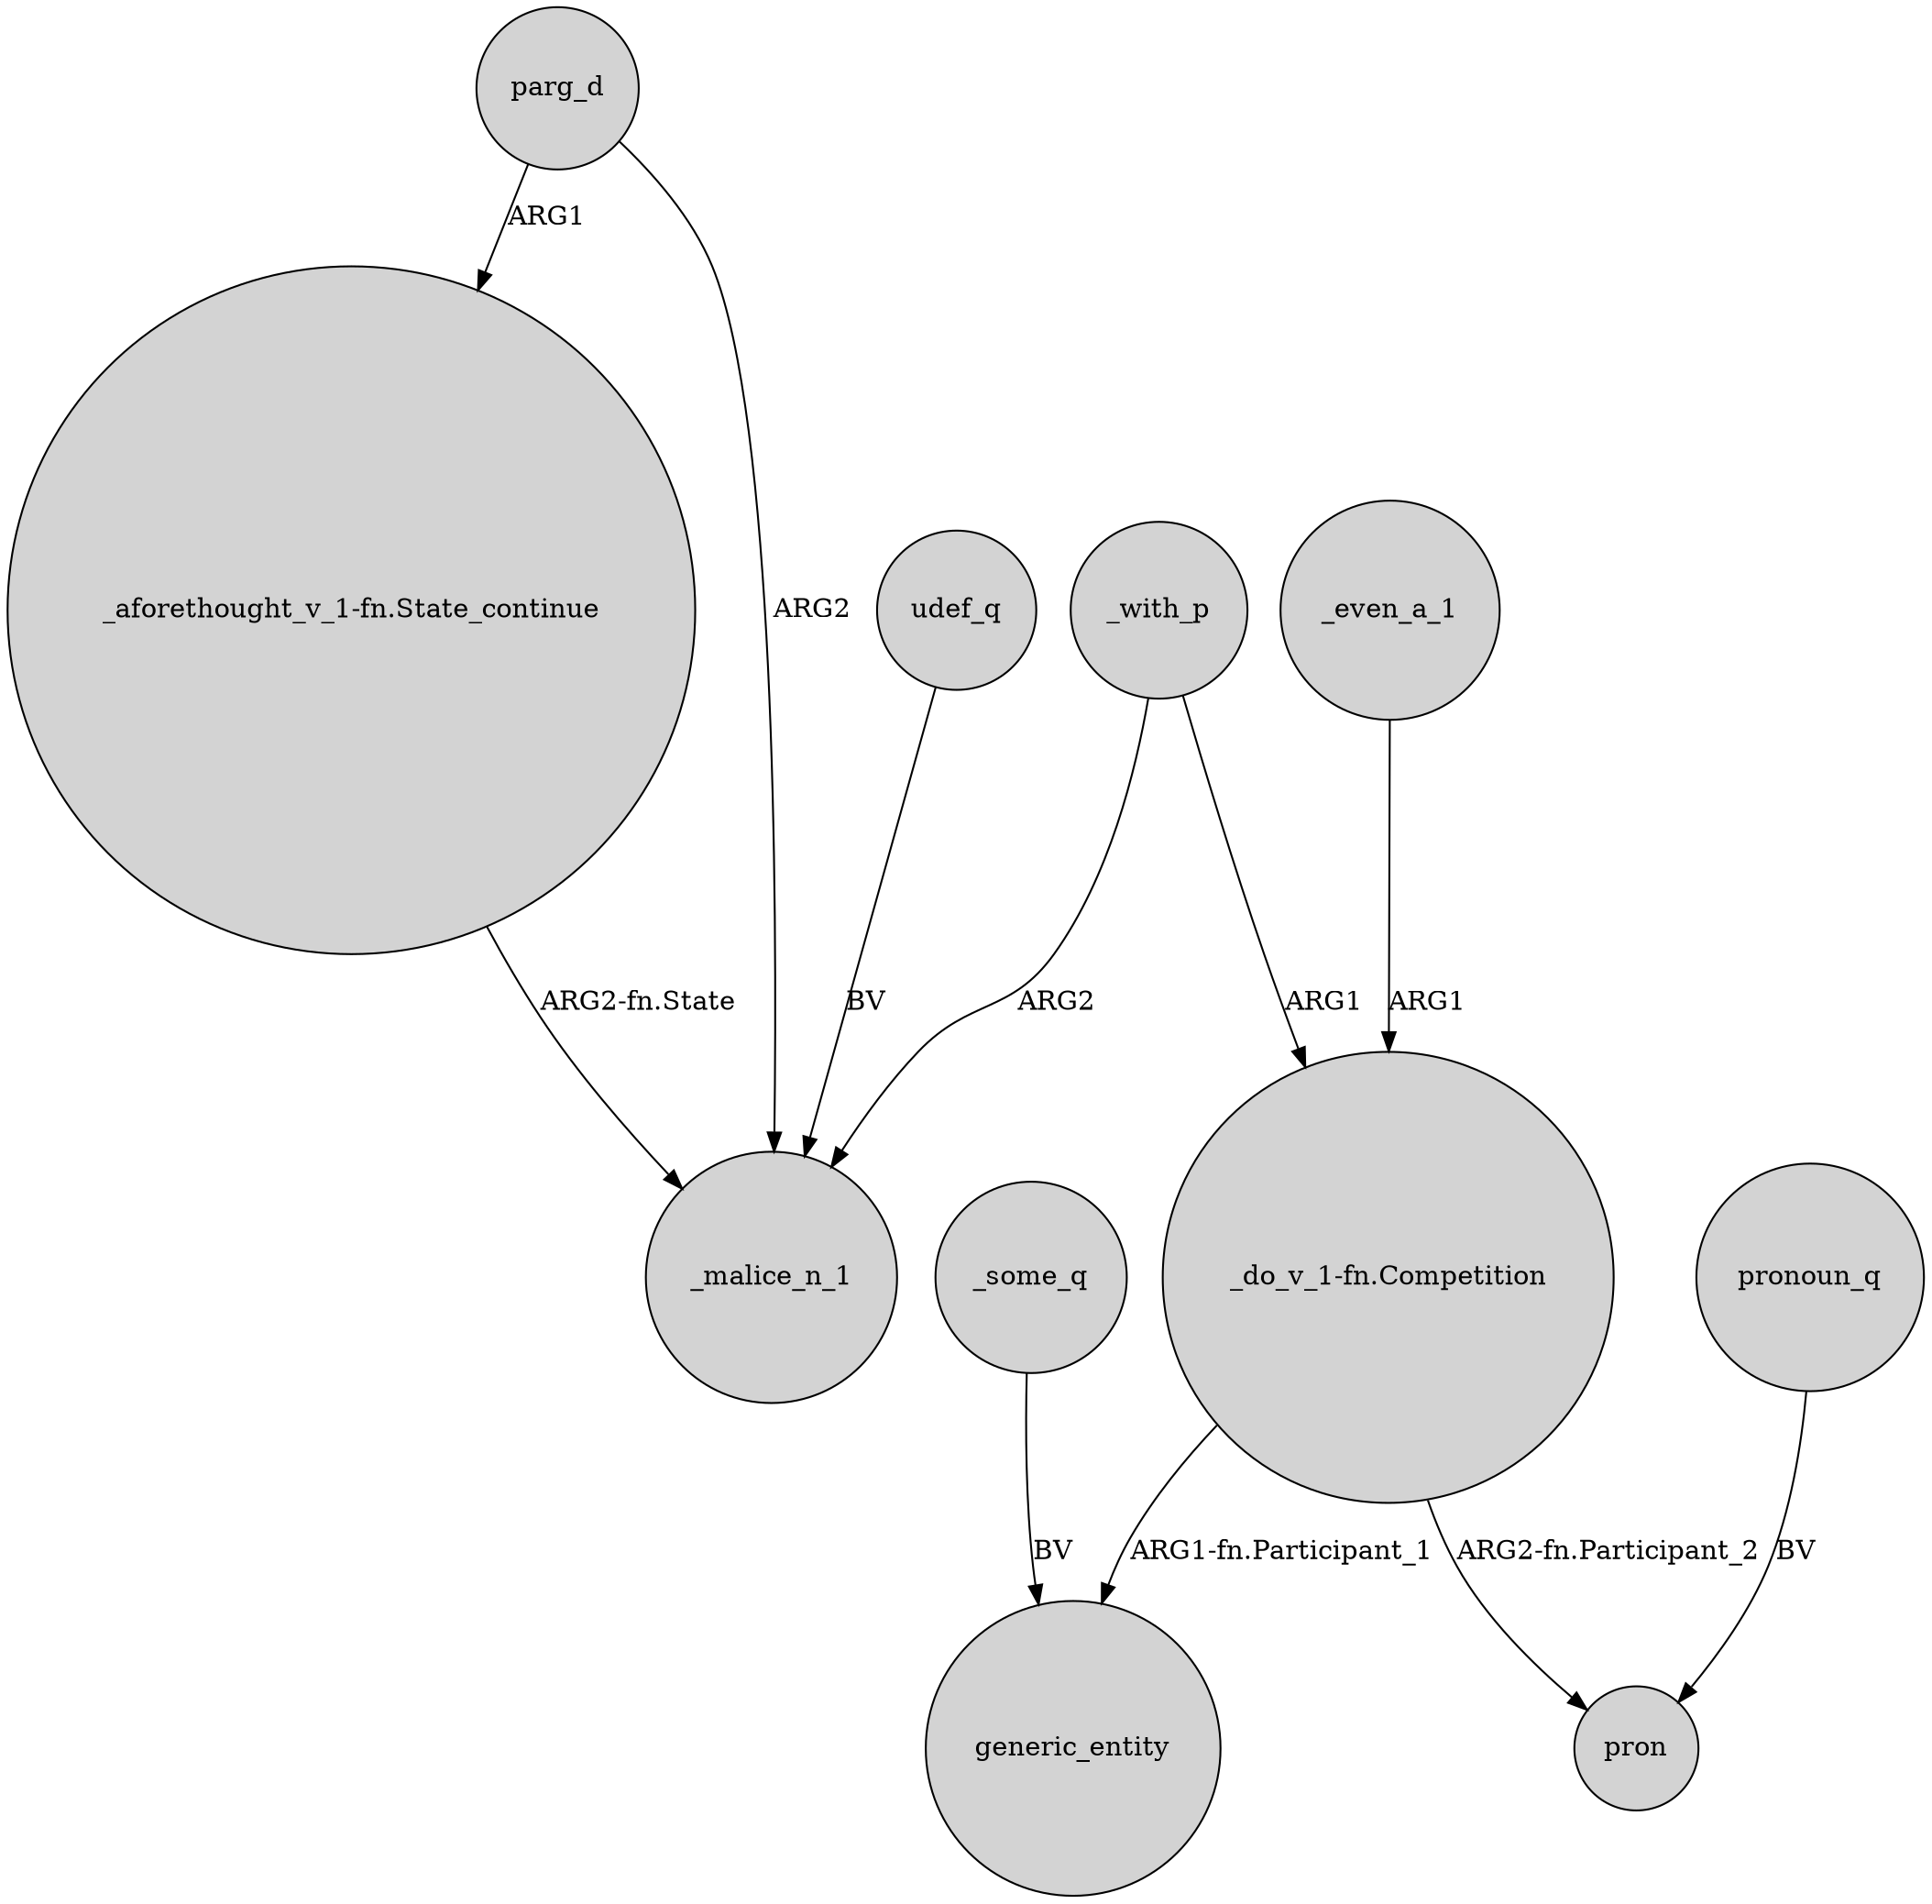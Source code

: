 digraph {
	node [shape=circle style=filled]
	"_aforethought_v_1-fn.State_continue" -> _malice_n_1 [label="ARG2-fn.State"]
	_even_a_1 -> "_do_v_1-fn.Competition" [label=ARG1]
	_with_p -> _malice_n_1 [label=ARG2]
	parg_d -> _malice_n_1 [label=ARG2]
	udef_q -> _malice_n_1 [label=BV]
	_some_q -> generic_entity [label=BV]
	_with_p -> "_do_v_1-fn.Competition" [label=ARG1]
	"_do_v_1-fn.Competition" -> pron [label="ARG2-fn.Participant_2"]
	parg_d -> "_aforethought_v_1-fn.State_continue" [label=ARG1]
	pronoun_q -> pron [label=BV]
	"_do_v_1-fn.Competition" -> generic_entity [label="ARG1-fn.Participant_1"]
}
